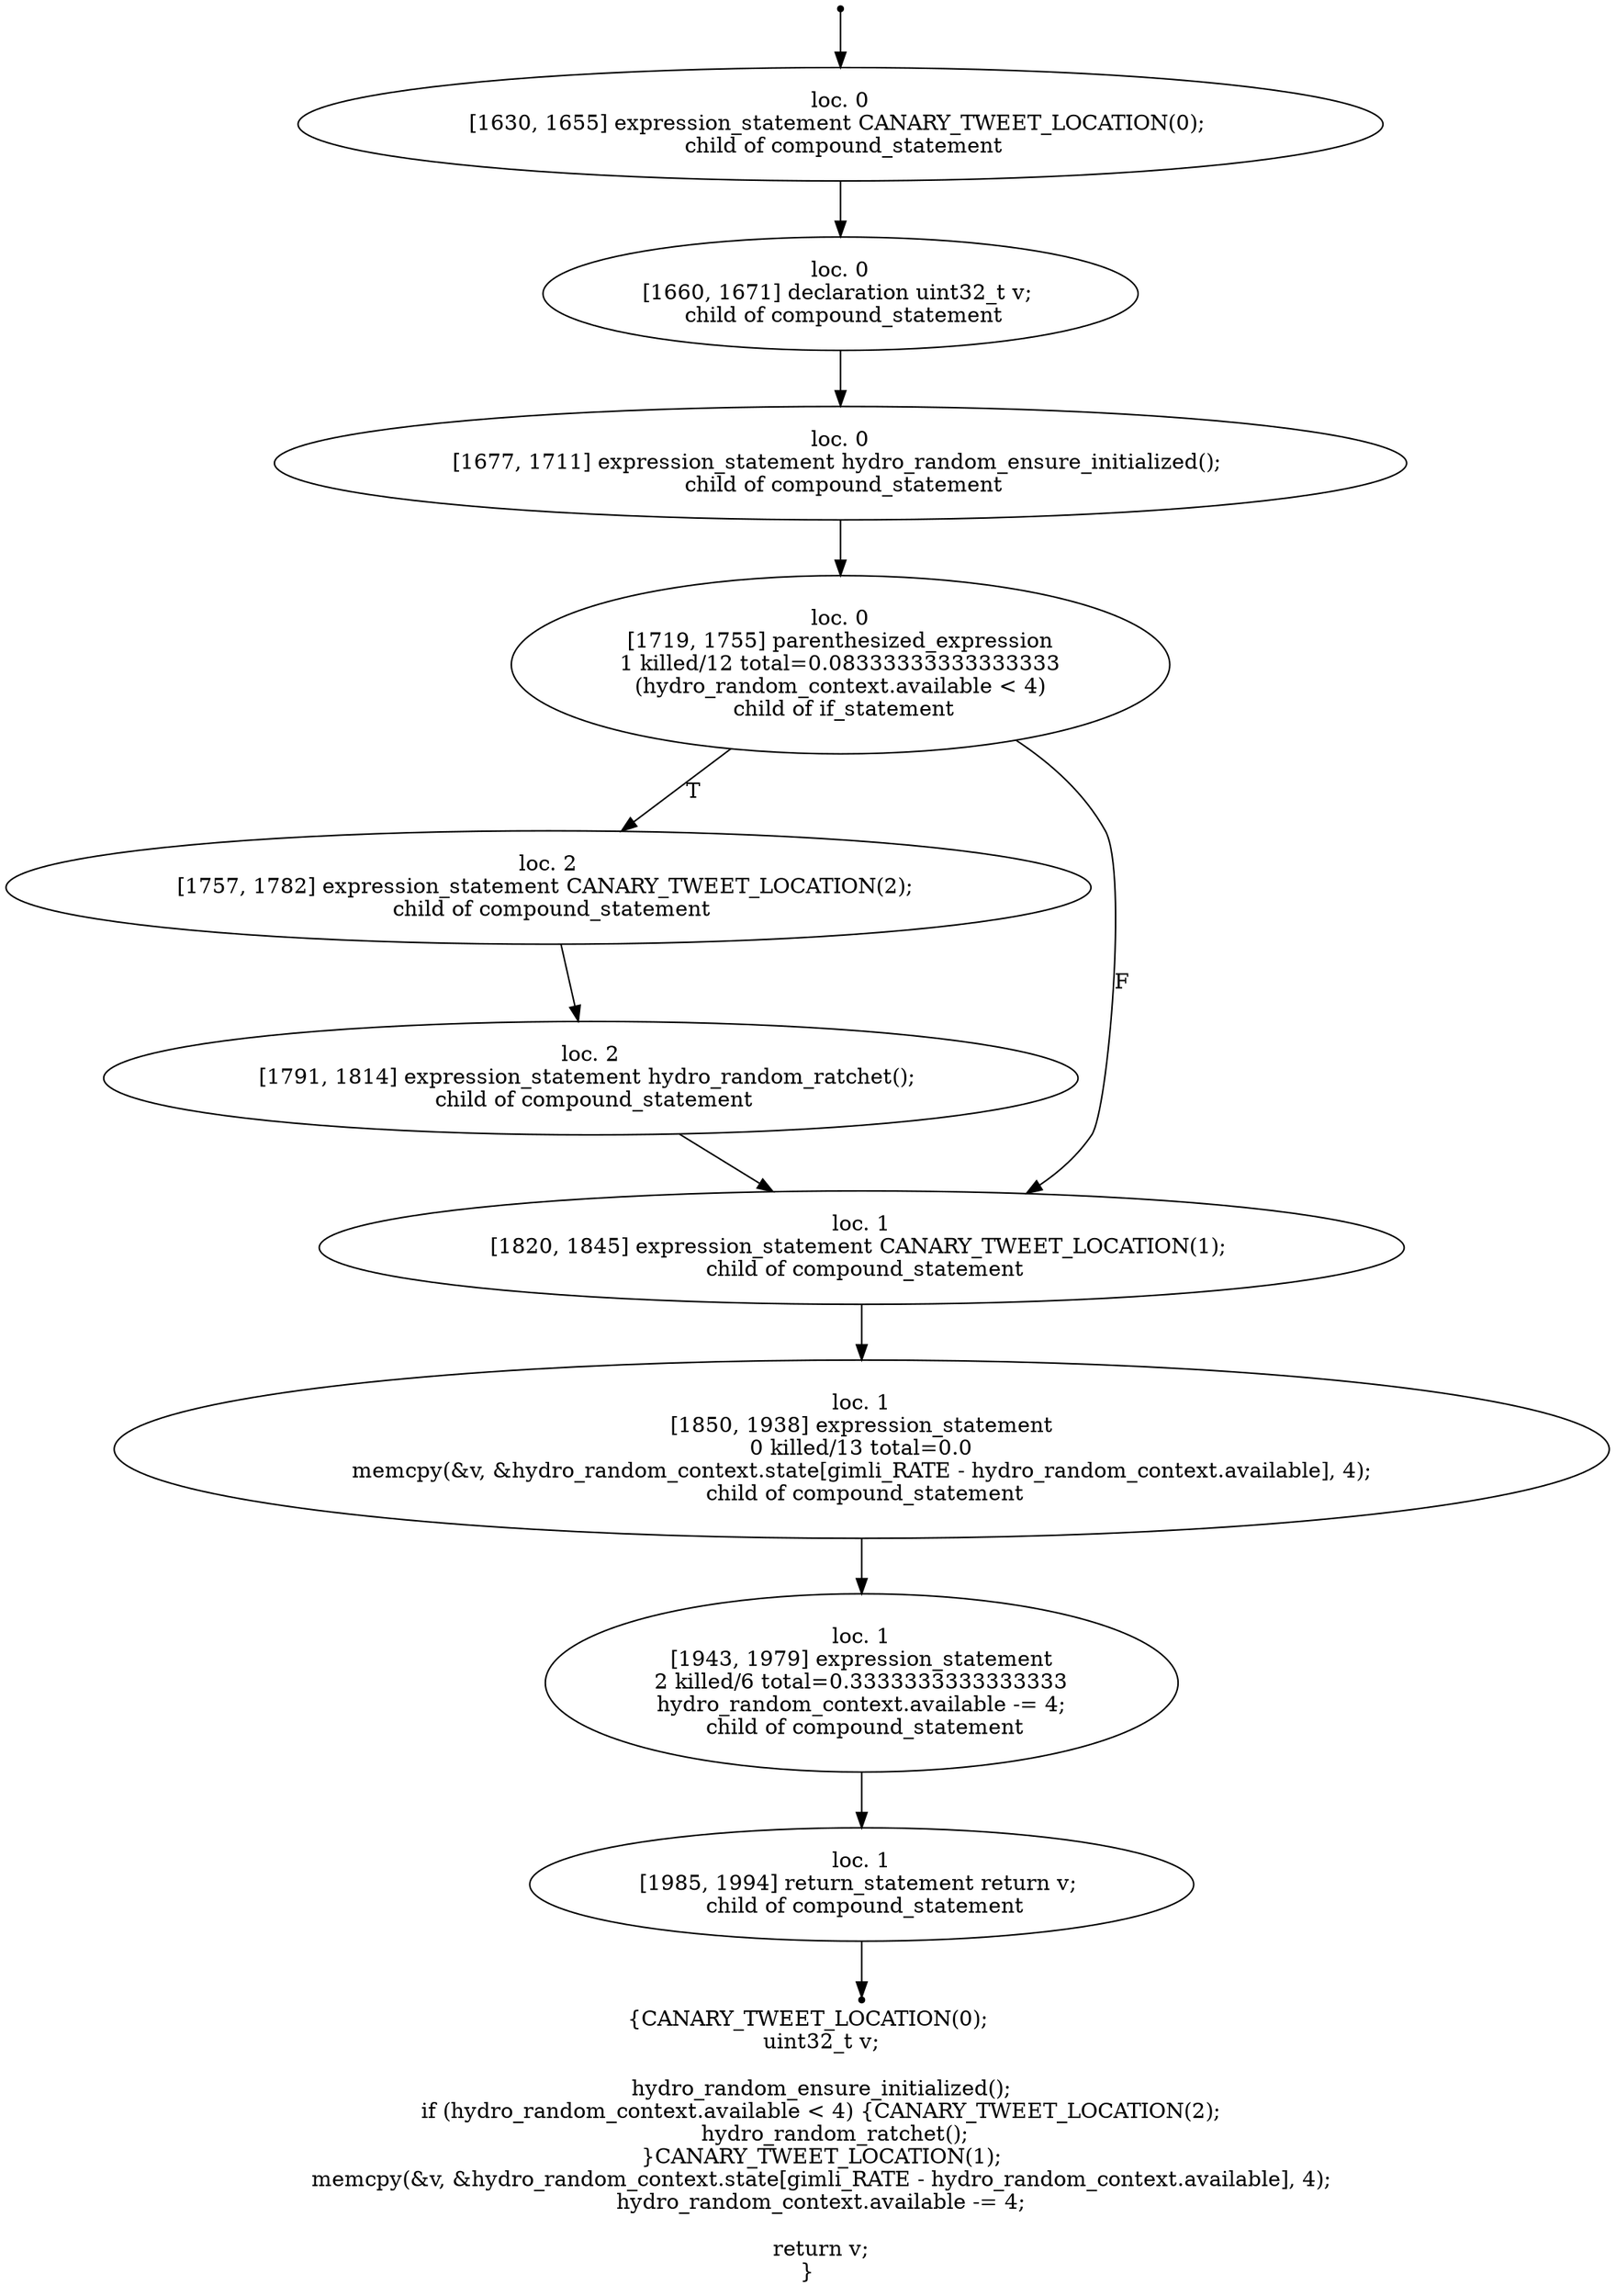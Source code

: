 digraph hydro_random_u32_2 {
	initial [shape=point]
	initial -> "loc. 0
[1630, 1655] expression_statement CANARY_TWEET_LOCATION(0); 
 child of compound_statement"
	final [shape=point]
	"loc. 1
[1985, 1994] return_statement return v; 
 child of compound_statement" -> final
	"loc. 0
[1630, 1655] expression_statement CANARY_TWEET_LOCATION(0); 
 child of compound_statement"
	"loc. 0
[1630, 1655] expression_statement CANARY_TWEET_LOCATION(0); 
 child of compound_statement" -> "loc. 0
[1660, 1671] declaration uint32_t v; 
 child of compound_statement"
	"loc. 0
[1660, 1671] declaration uint32_t v; 
 child of compound_statement"
	"loc. 0
[1660, 1671] declaration uint32_t v; 
 child of compound_statement" -> "loc. 0
[1677, 1711] expression_statement hydro_random_ensure_initialized(); 
 child of compound_statement"
	"loc. 0
[1677, 1711] expression_statement hydro_random_ensure_initialized(); 
 child of compound_statement"
	"loc. 0
[1677, 1711] expression_statement hydro_random_ensure_initialized(); 
 child of compound_statement" -> "loc. 0
[1719, 1755] parenthesized_expression
1 killed/12 total=0.08333333333333333
 (hydro_random_context.available < 4) 
 child of if_statement"
	"loc. 0
[1719, 1755] parenthesized_expression
1 killed/12 total=0.08333333333333333
 (hydro_random_context.available < 4) 
 child of if_statement"
	"loc. 0
[1719, 1755] parenthesized_expression
1 killed/12 total=0.08333333333333333
 (hydro_random_context.available < 4) 
 child of if_statement" -> "loc. 2
[1757, 1782] expression_statement CANARY_TWEET_LOCATION(2); 
 child of compound_statement" [label=T]
	"loc. 0
[1719, 1755] parenthesized_expression
1 killed/12 total=0.08333333333333333
 (hydro_random_context.available < 4) 
 child of if_statement" -> "loc. 1
[1820, 1845] expression_statement CANARY_TWEET_LOCATION(1); 
 child of compound_statement" [label=F]
	"loc. 2
[1757, 1782] expression_statement CANARY_TWEET_LOCATION(2); 
 child of compound_statement"
	"loc. 2
[1757, 1782] expression_statement CANARY_TWEET_LOCATION(2); 
 child of compound_statement" -> "loc. 2
[1791, 1814] expression_statement hydro_random_ratchet(); 
 child of compound_statement"
	"loc. 1
[1820, 1845] expression_statement CANARY_TWEET_LOCATION(1); 
 child of compound_statement"
	"loc. 1
[1820, 1845] expression_statement CANARY_TWEET_LOCATION(1); 
 child of compound_statement" -> "loc. 1
[1850, 1938] expression_statement
0 killed/13 total=0.0
 memcpy(&v, &hydro_random_context.state[gimli_RATE - hydro_random_context.available], 4); 
 child of compound_statement"
	"loc. 2
[1791, 1814] expression_statement hydro_random_ratchet(); 
 child of compound_statement"
	"loc. 2
[1791, 1814] expression_statement hydro_random_ratchet(); 
 child of compound_statement" -> "loc. 1
[1820, 1845] expression_statement CANARY_TWEET_LOCATION(1); 
 child of compound_statement"
	"loc. 1
[1850, 1938] expression_statement
0 killed/13 total=0.0
 memcpy(&v, &hydro_random_context.state[gimli_RATE - hydro_random_context.available], 4); 
 child of compound_statement"
	"loc. 1
[1850, 1938] expression_statement
0 killed/13 total=0.0
 memcpy(&v, &hydro_random_context.state[gimli_RATE - hydro_random_context.available], 4); 
 child of compound_statement" -> "loc. 1
[1943, 1979] expression_statement
2 killed/6 total=0.3333333333333333
 hydro_random_context.available -= 4; 
 child of compound_statement"
	"loc. 1
[1943, 1979] expression_statement
2 killed/6 total=0.3333333333333333
 hydro_random_context.available -= 4; 
 child of compound_statement"
	"loc. 1
[1943, 1979] expression_statement
2 killed/6 total=0.3333333333333333
 hydro_random_context.available -= 4; 
 child of compound_statement" -> "loc. 1
[1985, 1994] return_statement return v; 
 child of compound_statement"
	"loc. 1
[1985, 1994] return_statement return v; 
 child of compound_statement"
	label="{CANARY_TWEET_LOCATION(0);
    uint32_t v;

    hydro_random_ensure_initialized();
    if (hydro_random_context.available < 4) {CANARY_TWEET_LOCATION(2);
        hydro_random_ratchet();
    }CANARY_TWEET_LOCATION(1);
    memcpy(&v, &hydro_random_context.state[gimli_RATE - hydro_random_context.available], 4);
    hydro_random_context.available -= 4;

    return v;
}"
}
